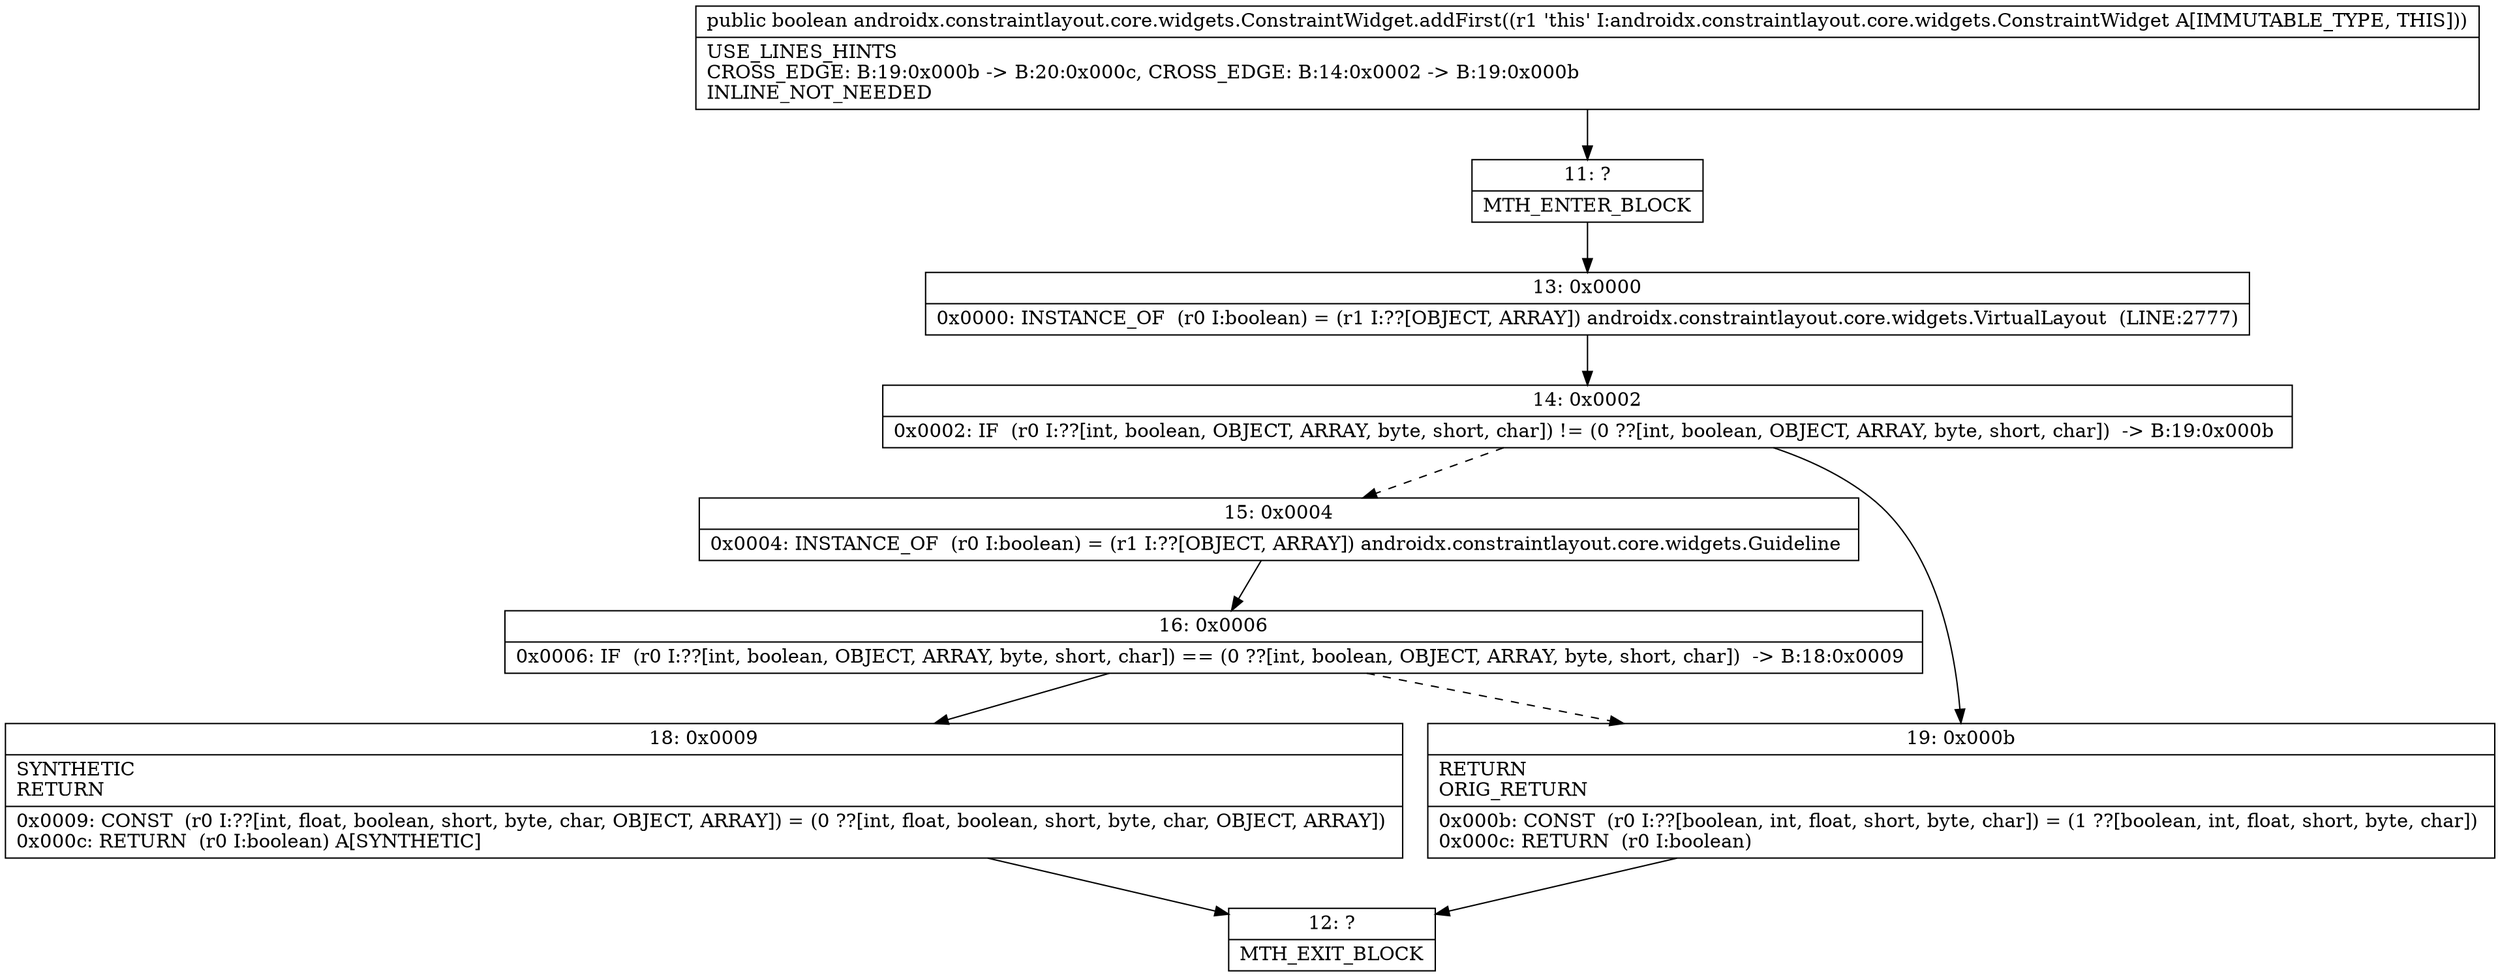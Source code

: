 digraph "CFG forandroidx.constraintlayout.core.widgets.ConstraintWidget.addFirst()Z" {
Node_11 [shape=record,label="{11\:\ ?|MTH_ENTER_BLOCK\l}"];
Node_13 [shape=record,label="{13\:\ 0x0000|0x0000: INSTANCE_OF  (r0 I:boolean) = (r1 I:??[OBJECT, ARRAY]) androidx.constraintlayout.core.widgets.VirtualLayout  (LINE:2777)\l}"];
Node_14 [shape=record,label="{14\:\ 0x0002|0x0002: IF  (r0 I:??[int, boolean, OBJECT, ARRAY, byte, short, char]) != (0 ??[int, boolean, OBJECT, ARRAY, byte, short, char])  \-\> B:19:0x000b \l}"];
Node_15 [shape=record,label="{15\:\ 0x0004|0x0004: INSTANCE_OF  (r0 I:boolean) = (r1 I:??[OBJECT, ARRAY]) androidx.constraintlayout.core.widgets.Guideline \l}"];
Node_16 [shape=record,label="{16\:\ 0x0006|0x0006: IF  (r0 I:??[int, boolean, OBJECT, ARRAY, byte, short, char]) == (0 ??[int, boolean, OBJECT, ARRAY, byte, short, char])  \-\> B:18:0x0009 \l}"];
Node_18 [shape=record,label="{18\:\ 0x0009|SYNTHETIC\lRETURN\l|0x0009: CONST  (r0 I:??[int, float, boolean, short, byte, char, OBJECT, ARRAY]) = (0 ??[int, float, boolean, short, byte, char, OBJECT, ARRAY]) \l0x000c: RETURN  (r0 I:boolean) A[SYNTHETIC]\l}"];
Node_12 [shape=record,label="{12\:\ ?|MTH_EXIT_BLOCK\l}"];
Node_19 [shape=record,label="{19\:\ 0x000b|RETURN\lORIG_RETURN\l|0x000b: CONST  (r0 I:??[boolean, int, float, short, byte, char]) = (1 ??[boolean, int, float, short, byte, char]) \l0x000c: RETURN  (r0 I:boolean) \l}"];
MethodNode[shape=record,label="{public boolean androidx.constraintlayout.core.widgets.ConstraintWidget.addFirst((r1 'this' I:androidx.constraintlayout.core.widgets.ConstraintWidget A[IMMUTABLE_TYPE, THIS]))  | USE_LINES_HINTS\lCROSS_EDGE: B:19:0x000b \-\> B:20:0x000c, CROSS_EDGE: B:14:0x0002 \-\> B:19:0x000b\lINLINE_NOT_NEEDED\l}"];
MethodNode -> Node_11;Node_11 -> Node_13;
Node_13 -> Node_14;
Node_14 -> Node_15[style=dashed];
Node_14 -> Node_19;
Node_15 -> Node_16;
Node_16 -> Node_18;
Node_16 -> Node_19[style=dashed];
Node_18 -> Node_12;
Node_19 -> Node_12;
}

